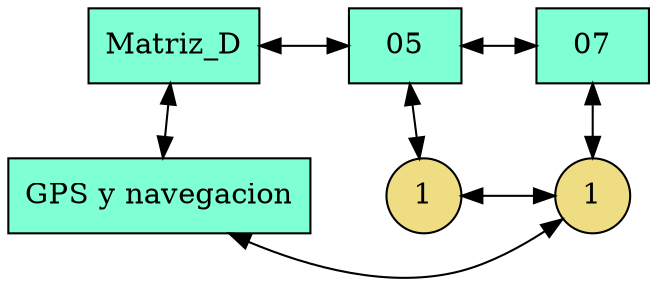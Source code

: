 digraph {
rankdir = BT;
node [shape=rectangle style=filled];
graph[ nodesep = 0.5];
{ rank=same; nodoMatriz_D; nodo05;}
 { rank=same; nodo05; nodo07;}
 { rank=same; nodoGPS_y_navegacion; nodo07GPS_y_navegacion;}
 { rank=same; nodo07GPS_y_navegacion; nodo05GPS_y_navegacion;}
 nodoMatriz_D [label="Matriz_D" fillcolor=aquamarine]
nodo05 [label="05" fillcolor=aquamarine]
nodoMatriz_D->nodo05 [dir=both]
nodo07 [label="07" fillcolor=aquamarine]
nodo05->nodo07 [dir=both]
nodoGPS_y_navegacion [label="GPS y navegacion" fillcolor=aquamarine]
nodoGPS_y_navegacion->nodoMatriz_D [dir=both]
nodo07GPS_y_navegacion [label="1" shape=circle fillcolor=lightgoldenrod]
nodo07GPS_y_navegacion->nodo07 [dir=both]
nodoGPS_y_navegacion->nodo07GPS_y_navegacion [constraint=false; dir=both]
nodo05GPS_y_navegacion [label="1" shape=circle fillcolor=lightgoldenrod]
nodo05GPS_y_navegacion->nodo05 [dir=both]
nodo07GPS_y_navegacion->nodo05GPS_y_navegacion [constraint=false; dir=both]
{ rank=same; nodoMatriz_D; nodo05; nodo07; }
 }